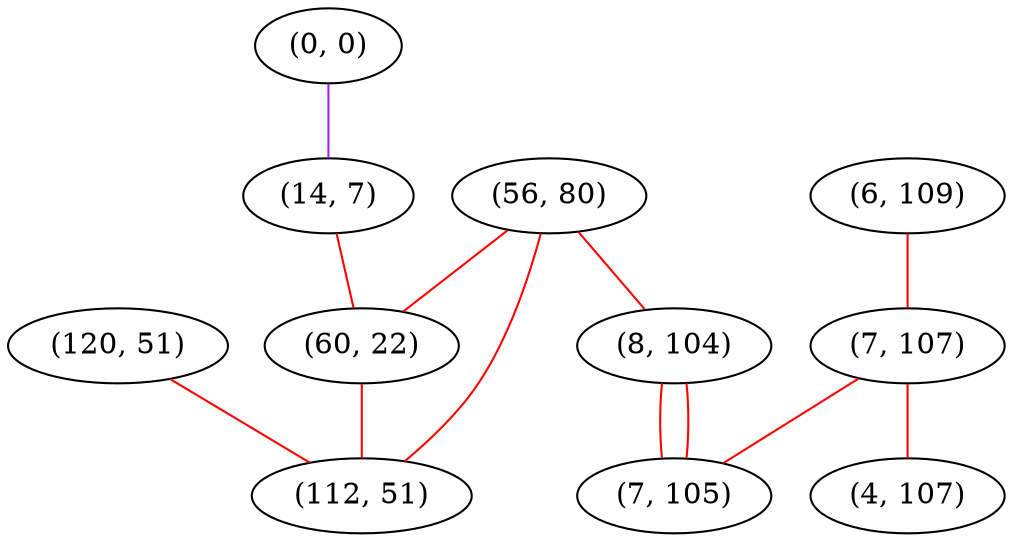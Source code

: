 graph "" {
"(120, 51)";
"(0, 0)";
"(56, 80)";
"(14, 7)";
"(60, 22)";
"(8, 104)";
"(6, 109)";
"(7, 107)";
"(112, 51)";
"(4, 107)";
"(7, 105)";
"(120, 51)" -- "(112, 51)"  [color=red, key=0, weight=1];
"(0, 0)" -- "(14, 7)"  [color=purple, key=0, weight=4];
"(56, 80)" -- "(112, 51)"  [color=red, key=0, weight=1];
"(56, 80)" -- "(8, 104)"  [color=red, key=0, weight=1];
"(56, 80)" -- "(60, 22)"  [color=red, key=0, weight=1];
"(14, 7)" -- "(60, 22)"  [color=red, key=0, weight=1];
"(60, 22)" -- "(112, 51)"  [color=red, key=0, weight=1];
"(8, 104)" -- "(7, 105)"  [color=red, key=0, weight=1];
"(8, 104)" -- "(7, 105)"  [color=red, key=1, weight=1];
"(6, 109)" -- "(7, 107)"  [color=red, key=0, weight=1];
"(7, 107)" -- "(4, 107)"  [color=red, key=0, weight=1];
"(7, 107)" -- "(7, 105)"  [color=red, key=0, weight=1];
}
